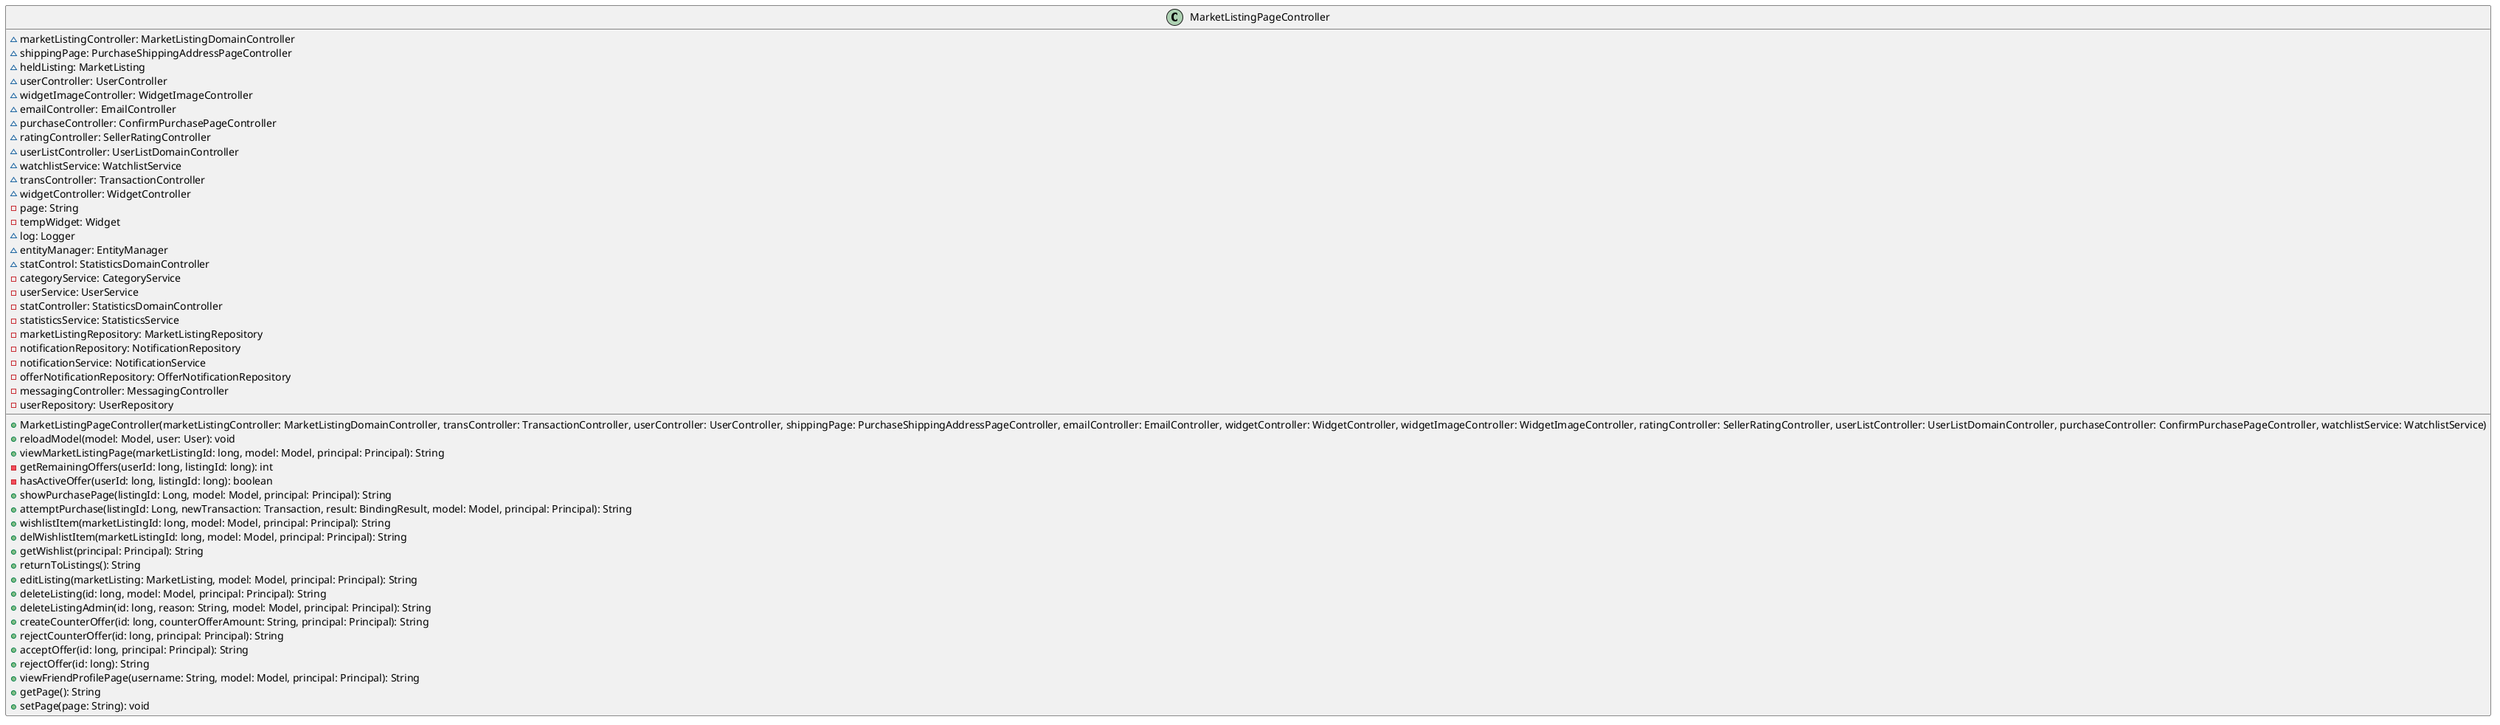 @startuml
class MarketListingPageController [[java:edu.sru.cpsc.webshopping.controller.purchase.MarketListingPageController]] {
	~marketListingController: MarketListingDomainController
	~shippingPage: PurchaseShippingAddressPageController
	~heldListing: MarketListing
	~userController: UserController
	~widgetImageController: WidgetImageController
	~emailController: EmailController
	~purchaseController: ConfirmPurchasePageController
	~ratingController: SellerRatingController
	~userListController: UserListDomainController
	~watchlistService: WatchlistService
	~transController: TransactionController
	~widgetController: WidgetController
	-page: String
	-tempWidget: Widget
	~log: Logger
	~entityManager: EntityManager
	~statControl: StatisticsDomainController
	-categoryService: CategoryService
	-userService: UserService
	-statController: StatisticsDomainController
	-statisticsService: StatisticsService
	-marketListingRepository: MarketListingRepository
	-notificationRepository: NotificationRepository
	-notificationService: NotificationService
	-offerNotificationRepository: OfferNotificationRepository
	-messagingController: MessagingController
	-userRepository: UserRepository
	+MarketListingPageController(marketListingController: MarketListingDomainController, transController: TransactionController, userController: UserController, shippingPage: PurchaseShippingAddressPageController, emailController: EmailController, widgetController: WidgetController, widgetImageController: WidgetImageController, ratingController: SellerRatingController, userListController: UserListDomainController, purchaseController: ConfirmPurchasePageController, watchlistService: WatchlistService)
	+reloadModel(model: Model, user: User): void
	+viewMarketListingPage(marketListingId: long, model: Model, principal: Principal): String
	-getRemainingOffers(userId: long, listingId: long): int
	-hasActiveOffer(userId: long, listingId: long): boolean
	+showPurchasePage(listingId: Long, model: Model, principal: Principal): String
	+attemptPurchase(listingId: Long, newTransaction: Transaction, result: BindingResult, model: Model, principal: Principal): String
	+wishlistItem(marketListingId: long, model: Model, principal: Principal): String
	+delWishlistItem(marketListingId: long, model: Model, principal: Principal): String
	+getWishlist(principal: Principal): String
	+returnToListings(): String
	+editListing(marketListing: MarketListing, model: Model, principal: Principal): String
	+deleteListing(id: long, model: Model, principal: Principal): String
	+deleteListingAdmin(id: long, reason: String, model: Model, principal: Principal): String
	+createCounterOffer(id: long, counterOfferAmount: String, principal: Principal): String
	+rejectCounterOffer(id: long, principal: Principal): String
	+acceptOffer(id: long, principal: Principal): String
	+rejectOffer(id: long): String
	+viewFriendProfilePage(username: String, model: Model, principal: Principal): String
	+getPage(): String
	+setPage(page: String): void
}
@enduml